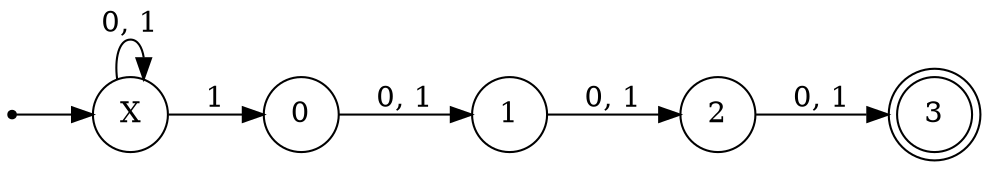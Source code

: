 strict digraph FSM {
	graph [rankdir=LR];
	node [shape=circle];
	null	[shape=point];
	null -> X;
	1 -> 2	[label="0, 1"];
	3	[shape=doublecircle];
	2 -> 3	[label="0, 1"];
	X -> X	[label="0, 1"];
	X -> 0	[label=1];
	0 -> 1	[label="0, 1"];
}
